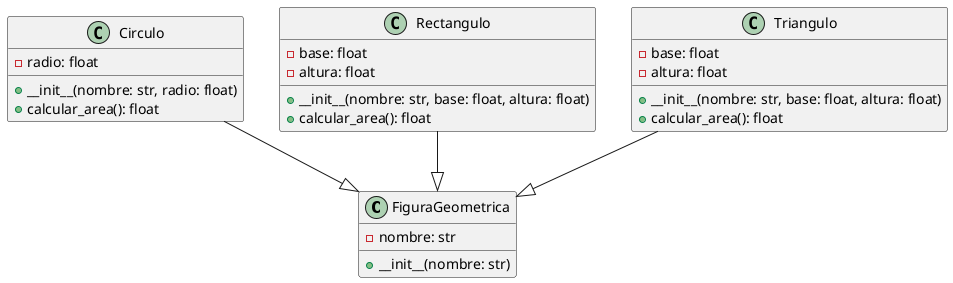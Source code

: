 @startuml
class FiguraGeometrica {
    - nombre: str
    + __init__(nombre: str)
}

class Circulo {
    - radio: float
    + __init__(nombre: str, radio: float)
    + calcular_area(): float
}

class Rectangulo {
    - base: float
    - altura: float
    + __init__(nombre: str, base: float, altura: float)
    + calcular_area(): float
}

class Triangulo {
    - base: float
    - altura: float
    + __init__(nombre: str, base: float, altura: float)
    + calcular_area(): float
}

Circulo --|> FiguraGeometrica
Rectangulo --|> FiguraGeometrica
Triangulo --|> FiguraGeometrica
@enduml